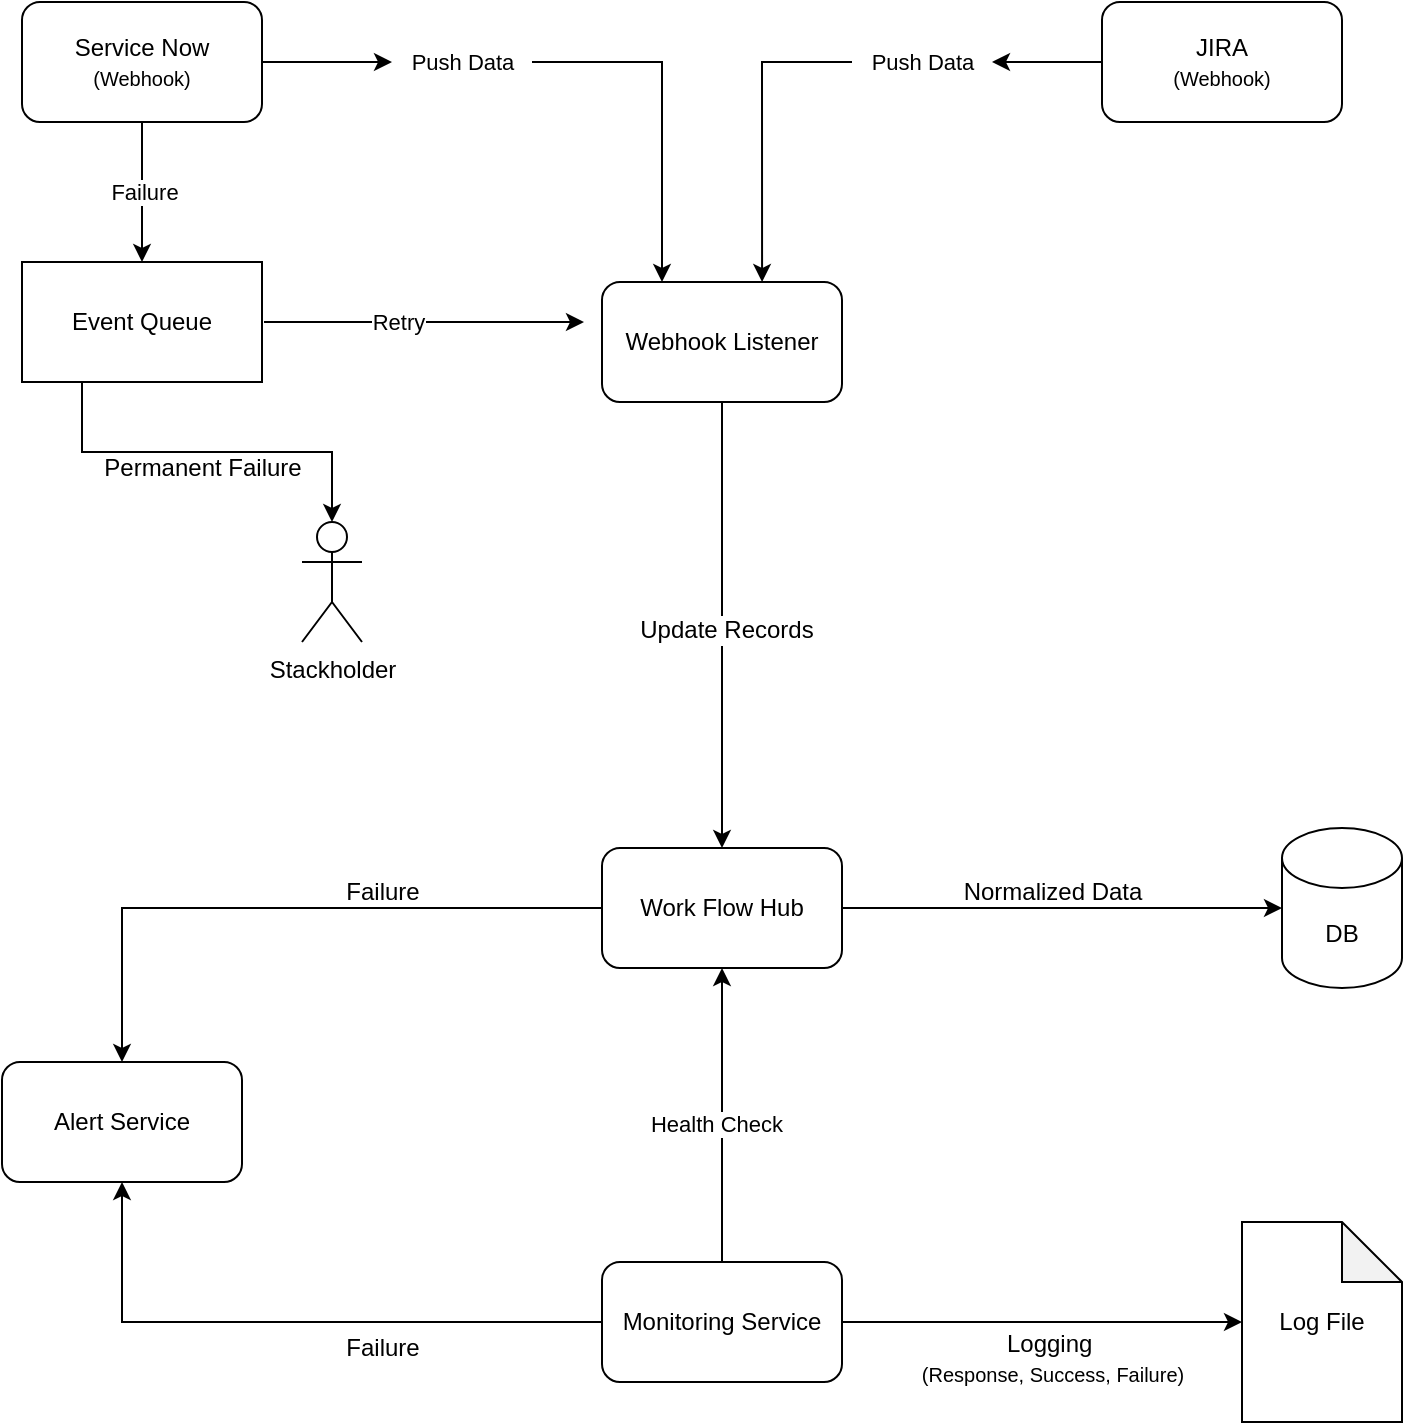 <mxfile version="26.2.14">
  <diagram name="Page-1" id="QH2SWNsuBdeZ9ySTIu0H">
    <mxGraphModel dx="2066" dy="777" grid="1" gridSize="10" guides="1" tooltips="1" connect="1" arrows="1" fold="1" page="1" pageScale="1" pageWidth="850" pageHeight="1100" math="0" shadow="0">
      <root>
        <mxCell id="0" />
        <mxCell id="1" parent="0" />
        <mxCell id="aMu6VvFlxeRH188qs7Ov-13" style="edgeStyle=orthogonalEdgeStyle;rounded=0;orthogonalLoop=1;jettySize=auto;html=1;exitX=0.5;exitY=1;exitDx=0;exitDy=0;entryX=0.5;entryY=0;entryDx=0;entryDy=0;" edge="1" parent="1" source="aMu6VvFlxeRH188qs7Ov-1" target="aMu6VvFlxeRH188qs7Ov-12">
          <mxGeometry relative="1" as="geometry" />
        </mxCell>
        <mxCell id="aMu6VvFlxeRH188qs7Ov-14" value="&lt;font style=&quot;font-size: 12px;&quot;&gt;Update Records&lt;/font&gt;" style="edgeLabel;html=1;align=center;verticalAlign=middle;resizable=0;points=[];" vertex="1" connectable="0" parent="aMu6VvFlxeRH188qs7Ov-13">
          <mxGeometry x="0.017" y="2" relative="1" as="geometry">
            <mxPoint as="offset" />
          </mxGeometry>
        </mxCell>
        <mxCell id="aMu6VvFlxeRH188qs7Ov-1" value="Webhook Listener" style="rounded=1;whiteSpace=wrap;html=1;" vertex="1" parent="1">
          <mxGeometry x="370" y="190" width="120" height="60" as="geometry" />
        </mxCell>
        <mxCell id="aMu6VvFlxeRH188qs7Ov-6" style="edgeStyle=orthogonalEdgeStyle;rounded=0;orthogonalLoop=1;jettySize=auto;html=1;exitX=1;exitY=0.5;exitDx=0;exitDy=0;entryX=0.25;entryY=0;entryDx=0;entryDy=0;" edge="1" parent="1" source="aMu6VvFlxeRH188qs7Ov-9" target="aMu6VvFlxeRH188qs7Ov-1">
          <mxGeometry relative="1" as="geometry" />
        </mxCell>
        <mxCell id="aMu6VvFlxeRH188qs7Ov-29" style="edgeStyle=orthogonalEdgeStyle;rounded=0;orthogonalLoop=1;jettySize=auto;html=1;exitX=0.5;exitY=1;exitDx=0;exitDy=0;" edge="1" parent="1" source="aMu6VvFlxeRH188qs7Ov-2" target="aMu6VvFlxeRH188qs7Ov-28">
          <mxGeometry relative="1" as="geometry" />
        </mxCell>
        <mxCell id="aMu6VvFlxeRH188qs7Ov-31" value="Failure" style="edgeLabel;html=1;align=center;verticalAlign=middle;resizable=0;points=[];" vertex="1" connectable="0" parent="aMu6VvFlxeRH188qs7Ov-29">
          <mxGeometry y="1" relative="1" as="geometry">
            <mxPoint as="offset" />
          </mxGeometry>
        </mxCell>
        <mxCell id="aMu6VvFlxeRH188qs7Ov-2" value="Service Now&lt;div&gt;&lt;font style=&quot;font-size: 10px;&quot;&gt;(Webhook)&lt;/font&gt;&lt;/div&gt;" style="rounded=1;whiteSpace=wrap;html=1;" vertex="1" parent="1">
          <mxGeometry x="80" y="50" width="120" height="60" as="geometry" />
        </mxCell>
        <mxCell id="aMu6VvFlxeRH188qs7Ov-3" value="JIRA&lt;div&gt;&lt;font style=&quot;font-size: 10px;&quot;&gt;(Webhook)&lt;/font&gt;&lt;/div&gt;" style="rounded=1;whiteSpace=wrap;html=1;" vertex="1" parent="1">
          <mxGeometry x="620" y="50" width="120" height="60" as="geometry" />
        </mxCell>
        <mxCell id="aMu6VvFlxeRH188qs7Ov-7" style="edgeStyle=orthogonalEdgeStyle;rounded=0;orthogonalLoop=1;jettySize=auto;html=1;exitX=0;exitY=0.5;exitDx=0;exitDy=0;entryX=0.667;entryY=0;entryDx=0;entryDy=0;entryPerimeter=0;" edge="1" parent="1" source="aMu6VvFlxeRH188qs7Ov-8" target="aMu6VvFlxeRH188qs7Ov-1">
          <mxGeometry relative="1" as="geometry">
            <mxPoint x="442" y="180" as="targetPoint" />
          </mxGeometry>
        </mxCell>
        <mxCell id="aMu6VvFlxeRH188qs7Ov-10" value="" style="edgeStyle=orthogonalEdgeStyle;rounded=0;orthogonalLoop=1;jettySize=auto;html=1;exitX=0;exitY=0.5;exitDx=0;exitDy=0;" edge="1" parent="1" source="aMu6VvFlxeRH188qs7Ov-3" target="aMu6VvFlxeRH188qs7Ov-8">
          <mxGeometry relative="1" as="geometry">
            <mxPoint x="620" y="80" as="sourcePoint" />
            <mxPoint x="440" y="180" as="targetPoint" />
            <Array as="points">
              <mxPoint x="590" y="80" />
              <mxPoint x="590" y="80" />
            </Array>
          </mxGeometry>
        </mxCell>
        <mxCell id="aMu6VvFlxeRH188qs7Ov-8" value="&lt;font style=&quot;font-size: 11px;&quot;&gt;Push Data&lt;/font&gt;" style="text;html=1;align=center;verticalAlign=middle;resizable=0;points=[];autosize=1;strokeColor=none;fillColor=none;" vertex="1" parent="1">
          <mxGeometry x="495" y="65" width="70" height="30" as="geometry" />
        </mxCell>
        <mxCell id="aMu6VvFlxeRH188qs7Ov-11" value="" style="edgeStyle=orthogonalEdgeStyle;rounded=0;orthogonalLoop=1;jettySize=auto;html=1;exitX=1;exitY=0.5;exitDx=0;exitDy=0;" edge="1" parent="1" source="aMu6VvFlxeRH188qs7Ov-2" target="aMu6VvFlxeRH188qs7Ov-9">
          <mxGeometry relative="1" as="geometry">
            <mxPoint x="210" y="80" as="sourcePoint" />
            <mxPoint x="390" y="180" as="targetPoint" />
          </mxGeometry>
        </mxCell>
        <mxCell id="aMu6VvFlxeRH188qs7Ov-9" value="&lt;font style=&quot;font-size: 11px;&quot;&gt;Push Data&lt;/font&gt;" style="text;html=1;align=center;verticalAlign=middle;resizable=0;points=[];autosize=1;strokeColor=none;fillColor=none;" vertex="1" parent="1">
          <mxGeometry x="265" y="65" width="70" height="30" as="geometry" />
        </mxCell>
        <mxCell id="aMu6VvFlxeRH188qs7Ov-24" style="edgeStyle=orthogonalEdgeStyle;rounded=0;orthogonalLoop=1;jettySize=auto;html=1;exitX=0;exitY=0.5;exitDx=0;exitDy=0;" edge="1" parent="1" source="aMu6VvFlxeRH188qs7Ov-12" target="aMu6VvFlxeRH188qs7Ov-19">
          <mxGeometry relative="1" as="geometry">
            <mxPoint x="200" y="510" as="targetPoint" />
          </mxGeometry>
        </mxCell>
        <mxCell id="aMu6VvFlxeRH188qs7Ov-12" value="Work Flow Hub" style="rounded=1;whiteSpace=wrap;html=1;" vertex="1" parent="1">
          <mxGeometry x="370" y="473" width="120" height="60" as="geometry" />
        </mxCell>
        <mxCell id="aMu6VvFlxeRH188qs7Ov-15" value="DB" style="shape=cylinder3;whiteSpace=wrap;html=1;boundedLbl=1;backgroundOutline=1;size=15;" vertex="1" parent="1">
          <mxGeometry x="710" y="463" width="60" height="80" as="geometry" />
        </mxCell>
        <mxCell id="aMu6VvFlxeRH188qs7Ov-16" style="edgeStyle=orthogonalEdgeStyle;rounded=0;orthogonalLoop=1;jettySize=auto;html=1;exitX=1;exitY=0.5;exitDx=0;exitDy=0;entryX=0;entryY=0.5;entryDx=0;entryDy=0;entryPerimeter=0;" edge="1" parent="1" source="aMu6VvFlxeRH188qs7Ov-12" target="aMu6VvFlxeRH188qs7Ov-15">
          <mxGeometry relative="1" as="geometry" />
        </mxCell>
        <mxCell id="aMu6VvFlxeRH188qs7Ov-17" value="Normalized Data" style="text;html=1;align=center;verticalAlign=middle;resizable=0;points=[];autosize=1;strokeColor=none;fillColor=none;" vertex="1" parent="1">
          <mxGeometry x="540" y="480" width="110" height="30" as="geometry" />
        </mxCell>
        <mxCell id="aMu6VvFlxeRH188qs7Ov-22" style="edgeStyle=orthogonalEdgeStyle;rounded=0;orthogonalLoop=1;jettySize=auto;html=1;exitX=0.5;exitY=0;exitDx=0;exitDy=0;entryX=0.5;entryY=1;entryDx=0;entryDy=0;" edge="1" parent="1" source="aMu6VvFlxeRH188qs7Ov-18" target="aMu6VvFlxeRH188qs7Ov-12">
          <mxGeometry relative="1" as="geometry" />
        </mxCell>
        <mxCell id="aMu6VvFlxeRH188qs7Ov-49" value="Health Check" style="edgeLabel;html=1;align=center;verticalAlign=middle;resizable=0;points=[];" vertex="1" connectable="0" parent="aMu6VvFlxeRH188qs7Ov-22">
          <mxGeometry x="-0.061" y="3" relative="1" as="geometry">
            <mxPoint as="offset" />
          </mxGeometry>
        </mxCell>
        <mxCell id="aMu6VvFlxeRH188qs7Ov-23" style="edgeStyle=orthogonalEdgeStyle;rounded=0;orthogonalLoop=1;jettySize=auto;html=1;exitX=0;exitY=0.5;exitDx=0;exitDy=0;entryX=0.5;entryY=1;entryDx=0;entryDy=0;" edge="1" parent="1" source="aMu6VvFlxeRH188qs7Ov-18" target="aMu6VvFlxeRH188qs7Ov-19">
          <mxGeometry relative="1" as="geometry" />
        </mxCell>
        <mxCell id="aMu6VvFlxeRH188qs7Ov-18" value="Monitoring Service" style="rounded=1;whiteSpace=wrap;html=1;" vertex="1" parent="1">
          <mxGeometry x="370" y="680" width="120" height="60" as="geometry" />
        </mxCell>
        <mxCell id="aMu6VvFlxeRH188qs7Ov-19" value="Alert Service" style="rounded=1;whiteSpace=wrap;html=1;" vertex="1" parent="1">
          <mxGeometry x="70" y="580" width="120" height="60" as="geometry" />
        </mxCell>
        <mxCell id="aMu6VvFlxeRH188qs7Ov-20" value="Log File" style="shape=note;whiteSpace=wrap;html=1;backgroundOutline=1;darkOpacity=0.05;" vertex="1" parent="1">
          <mxGeometry x="690" y="660" width="80" height="100" as="geometry" />
        </mxCell>
        <mxCell id="aMu6VvFlxeRH188qs7Ov-21" style="edgeStyle=orthogonalEdgeStyle;rounded=0;orthogonalLoop=1;jettySize=auto;html=1;exitX=1;exitY=0.5;exitDx=0;exitDy=0;entryX=0;entryY=0.5;entryDx=0;entryDy=0;entryPerimeter=0;" edge="1" parent="1" source="aMu6VvFlxeRH188qs7Ov-18" target="aMu6VvFlxeRH188qs7Ov-20">
          <mxGeometry relative="1" as="geometry" />
        </mxCell>
        <mxCell id="aMu6VvFlxeRH188qs7Ov-25" value="Failure" style="text;html=1;align=center;verticalAlign=middle;resizable=0;points=[];autosize=1;strokeColor=none;fillColor=none;" vertex="1" parent="1">
          <mxGeometry x="230" y="480" width="60" height="30" as="geometry" />
        </mxCell>
        <mxCell id="aMu6VvFlxeRH188qs7Ov-26" value="Failure" style="text;html=1;align=center;verticalAlign=middle;resizable=0;points=[];autosize=1;strokeColor=none;fillColor=none;" vertex="1" parent="1">
          <mxGeometry x="230" y="708" width="60" height="30" as="geometry" />
        </mxCell>
        <mxCell id="aMu6VvFlxeRH188qs7Ov-27" value="Logging&amp;nbsp;&lt;div&gt;&lt;font style=&quot;font-size: 10px;&quot;&gt;(Response, Success, Failure)&lt;/font&gt;&lt;/div&gt;" style="text;html=1;align=center;verticalAlign=middle;resizable=0;points=[];autosize=1;strokeColor=none;fillColor=none;" vertex="1" parent="1">
          <mxGeometry x="520" y="708" width="150" height="40" as="geometry" />
        </mxCell>
        <mxCell id="aMu6VvFlxeRH188qs7Ov-32" style="edgeStyle=orthogonalEdgeStyle;rounded=0;orthogonalLoop=1;jettySize=auto;html=1;exitX=1;exitY=0.5;exitDx=0;exitDy=0;entryX=0;entryY=0.5;entryDx=0;entryDy=0;" edge="1" parent="1">
          <mxGeometry relative="1" as="geometry">
            <mxPoint x="201" y="210" as="sourcePoint" />
            <mxPoint x="361" y="210" as="targetPoint" />
          </mxGeometry>
        </mxCell>
        <mxCell id="aMu6VvFlxeRH188qs7Ov-33" value="Retry" style="edgeLabel;html=1;align=center;verticalAlign=middle;resizable=0;points=[];" vertex="1" connectable="0" parent="aMu6VvFlxeRH188qs7Ov-32">
          <mxGeometry x="-0.15" relative="1" as="geometry">
            <mxPoint x="-1" as="offset" />
          </mxGeometry>
        </mxCell>
        <mxCell id="aMu6VvFlxeRH188qs7Ov-45" style="edgeStyle=orthogonalEdgeStyle;rounded=0;orthogonalLoop=1;jettySize=auto;html=1;exitX=0.25;exitY=1;exitDx=0;exitDy=0;" edge="1" parent="1" source="aMu6VvFlxeRH188qs7Ov-28" target="aMu6VvFlxeRH188qs7Ov-39">
          <mxGeometry relative="1" as="geometry" />
        </mxCell>
        <mxCell id="aMu6VvFlxeRH188qs7Ov-28" value="Event Queue" style="rounded=0;whiteSpace=wrap;html=1;" vertex="1" parent="1">
          <mxGeometry x="80" y="180" width="120" height="60" as="geometry" />
        </mxCell>
        <mxCell id="aMu6VvFlxeRH188qs7Ov-39" value="Stackholder" style="shape=umlActor;verticalLabelPosition=bottom;verticalAlign=top;html=1;outlineConnect=0;" vertex="1" parent="1">
          <mxGeometry x="220" y="310" width="30" height="60" as="geometry" />
        </mxCell>
        <mxCell id="aMu6VvFlxeRH188qs7Ov-47" value="Permanent Failure" style="text;html=1;align=center;verticalAlign=middle;resizable=0;points=[];autosize=1;strokeColor=none;fillColor=none;" vertex="1" parent="1">
          <mxGeometry x="110" y="268" width="120" height="30" as="geometry" />
        </mxCell>
      </root>
    </mxGraphModel>
  </diagram>
</mxfile>

